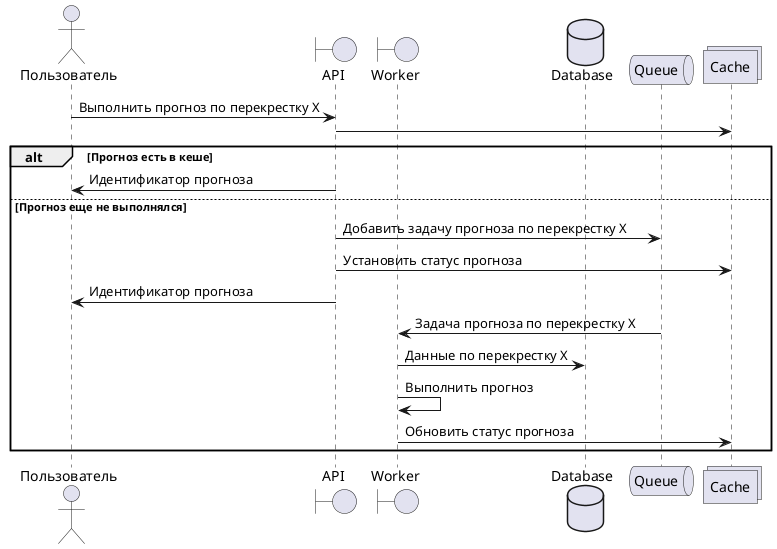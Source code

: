 @startuml predict

actor Пользователь as User
boundary    API    as API
boundary    Worker    as Worker
database    Database    as Database
queue       Queue       as Queue
collections Cache as Cache

User-> API : Выполнить прогноз по перекрестку Х
API -> Cache

alt Прогноз есть в кеше
    API -> User: Идентификатор прогноза

else Прогноз еще не выполнялся
    API -> Queue: Добавить задачу прогноза по перекрестку X
    API -> Cache: Установить статус прогноза
    API -> User: Идентификатор прогноза
    
    Queue -> Worker: Задача прогноза по перекрестку Х
    Worker -> Database: Данные по перекрестку X
    Worker -> Worker: Выполнить прогноз
    Worker -> Cache: Обновить статус прогноза

end

@enduml
